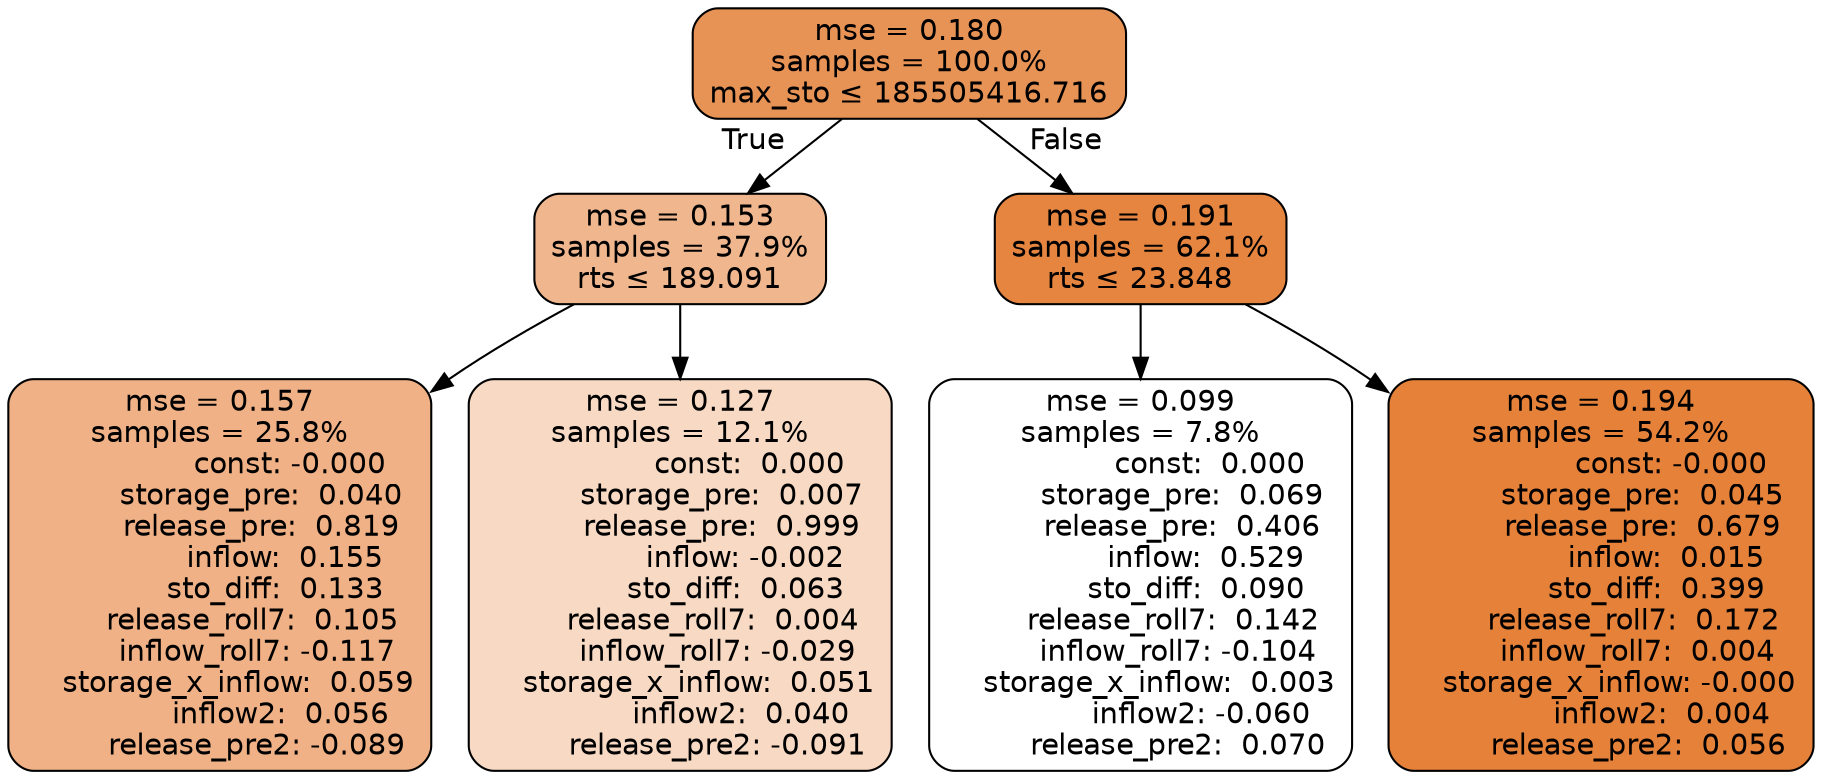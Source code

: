 digraph tree {
bgcolor="transparent"
node [shape=rectangle, style="filled, rounded", color="black", fontname=helvetica] ;
edge [fontname=helvetica] ;
	"0" [label="mse = 0.180
samples = 100.0%
max_sto &le; 185505416.716", fillcolor="#e89356"]
	"1" [label="mse = 0.153
samples = 37.9%
rts &le; 189.091", fillcolor="#f0b78f"]
	"2" [label="mse = 0.157
samples = 25.8%
               const: -0.000
         storage_pre:  0.040
         release_pre:  0.819
              inflow:  0.155
            sto_diff:  0.133
       release_roll7:  0.105
        inflow_roll7: -0.117
    storage_x_inflow:  0.059
             inflow2:  0.056
        release_pre2: -0.089", fillcolor="#efb185"]
	"3" [label="mse = 0.127
samples = 12.1%
               const:  0.000
         storage_pre:  0.007
         release_pre:  0.999
              inflow: -0.002
            sto_diff:  0.063
       release_roll7:  0.004
        inflow_roll7: -0.029
    storage_x_inflow:  0.051
             inflow2:  0.040
        release_pre2: -0.091", fillcolor="#f7d9c4"]
	"4" [label="mse = 0.191
samples = 62.1%
rts &le; 23.848", fillcolor="#e58540"]
	"5" [label="mse = 0.099
samples = 7.8%
               const:  0.000
         storage_pre:  0.069
         release_pre:  0.406
              inflow:  0.529
            sto_diff:  0.090
       release_roll7:  0.142
        inflow_roll7: -0.104
    storage_x_inflow:  0.003
             inflow2: -0.060
        release_pre2:  0.070", fillcolor="#ffffff"]
	"6" [label="mse = 0.194
samples = 54.2%
               const: -0.000
         storage_pre:  0.045
         release_pre:  0.679
              inflow:  0.015
            sto_diff:  0.399
       release_roll7:  0.172
        inflow_roll7:  0.004
    storage_x_inflow: -0.000
             inflow2:  0.004
        release_pre2:  0.056", fillcolor="#e58139"]

	"0" -> "1" [labeldistance=2.5, labelangle=45, headlabel="True"]
	"1" -> "2"
	"1" -> "3"
	"0" -> "4" [labeldistance=2.5, labelangle=-45, headlabel="False"]
	"4" -> "5"
	"4" -> "6"
}
